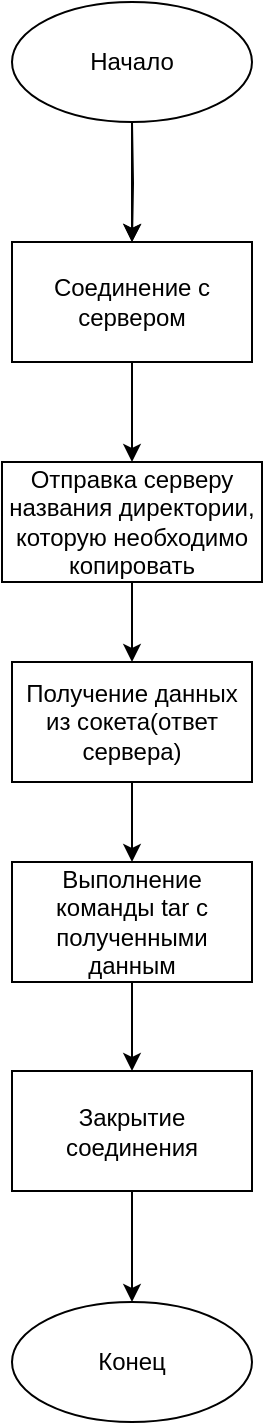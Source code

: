 <mxfile version="18.0.6" type="device"><diagram id="C5RBs43oDa-KdzZeNtuy" name="Page-1"><mxGraphModel dx="1102" dy="865" grid="1" gridSize="10" guides="1" tooltips="1" connect="1" arrows="1" fold="1" page="1" pageScale="1" pageWidth="827" pageHeight="1169" math="0" shadow="0"><root><mxCell id="WIyWlLk6GJQsqaUBKTNV-0"/><mxCell id="WIyWlLk6GJQsqaUBKTNV-1" parent="WIyWlLk6GJQsqaUBKTNV-0"/><mxCell id="C7HgfU8dM7N4PSfQ44Og-2" style="edgeStyle=orthogonalEdgeStyle;rounded=0;orthogonalLoop=1;jettySize=auto;html=1;entryX=0.5;entryY=0;entryDx=0;entryDy=0;" parent="WIyWlLk6GJQsqaUBKTNV-1" target="C7HgfU8dM7N4PSfQ44Og-1" edge="1"><mxGeometry relative="1" as="geometry"><mxPoint x="160" y="110" as="sourcePoint"/></mxGeometry></mxCell><mxCell id="C7HgfU8dM7N4PSfQ44Og-4" value="" style="edgeStyle=orthogonalEdgeStyle;rounded=0;orthogonalLoop=1;jettySize=auto;html=1;" parent="WIyWlLk6GJQsqaUBKTNV-1" source="C7HgfU8dM7N4PSfQ44Og-1" target="C7HgfU8dM7N4PSfQ44Og-3" edge="1"><mxGeometry relative="1" as="geometry"/></mxCell><mxCell id="C7HgfU8dM7N4PSfQ44Og-1" value="Соединение с сервером" style="rounded=0;whiteSpace=wrap;html=1;" parent="WIyWlLk6GJQsqaUBKTNV-1" vertex="1"><mxGeometry x="100" y="170" width="120" height="60" as="geometry"/></mxCell><mxCell id="8Hz9oj_5L48xQAJWkoSH-2" style="edgeStyle=orthogonalEdgeStyle;rounded=0;orthogonalLoop=1;jettySize=auto;html=1;" edge="1" parent="WIyWlLk6GJQsqaUBKTNV-1" source="C7HgfU8dM7N4PSfQ44Og-3" target="8Hz9oj_5L48xQAJWkoSH-0"><mxGeometry relative="1" as="geometry"/></mxCell><mxCell id="C7HgfU8dM7N4PSfQ44Og-3" value="Отправка серверу названия директории, которую необходимо копировать" style="rounded=0;whiteSpace=wrap;html=1;" parent="WIyWlLk6GJQsqaUBKTNV-1" vertex="1"><mxGeometry x="95" y="280" width="130" height="60" as="geometry"/></mxCell><mxCell id="C7HgfU8dM7N4PSfQ44Og-8" value="" style="edgeStyle=orthogonalEdgeStyle;rounded=0;orthogonalLoop=1;jettySize=auto;html=1;" parent="WIyWlLk6GJQsqaUBKTNV-1" source="C7HgfU8dM7N4PSfQ44Og-5" target="C7HgfU8dM7N4PSfQ44Og-7" edge="1"><mxGeometry relative="1" as="geometry"/></mxCell><mxCell id="C7HgfU8dM7N4PSfQ44Og-5" value="Выполнение команды tar с полученными данным" style="rounded=0;whiteSpace=wrap;html=1;" parent="WIyWlLk6GJQsqaUBKTNV-1" vertex="1"><mxGeometry x="100" y="480" width="120" height="60" as="geometry"/></mxCell><mxCell id="C7HgfU8dM7N4PSfQ44Og-10" value="" style="edgeStyle=orthogonalEdgeStyle;rounded=0;orthogonalLoop=1;jettySize=auto;html=1;" parent="WIyWlLk6GJQsqaUBKTNV-1" source="C7HgfU8dM7N4PSfQ44Og-7" edge="1"><mxGeometry relative="1" as="geometry"><mxPoint x="160" y="700" as="targetPoint"/></mxGeometry></mxCell><mxCell id="C7HgfU8dM7N4PSfQ44Og-7" value="Закрытие соединения" style="rounded=0;whiteSpace=wrap;html=1;" parent="WIyWlLk6GJQsqaUBKTNV-1" vertex="1"><mxGeometry x="100" y="584.5" width="120" height="60" as="geometry"/></mxCell><mxCell id="C7HgfU8dM7N4PSfQ44Og-11" value="Конец" style="ellipse;whiteSpace=wrap;html=1;rounded=0;" parent="WIyWlLk6GJQsqaUBKTNV-1" vertex="1"><mxGeometry x="100" y="700" width="120" height="60" as="geometry"/></mxCell><mxCell id="C7HgfU8dM7N4PSfQ44Og-14" value="" style="edgeStyle=orthogonalEdgeStyle;rounded=0;orthogonalLoop=1;jettySize=auto;html=1;" parent="WIyWlLk6GJQsqaUBKTNV-1" source="C7HgfU8dM7N4PSfQ44Og-13" target="C7HgfU8dM7N4PSfQ44Og-1" edge="1"><mxGeometry relative="1" as="geometry"/></mxCell><mxCell id="C7HgfU8dM7N4PSfQ44Og-13" value="Начало" style="ellipse;whiteSpace=wrap;html=1;rounded=0;" parent="WIyWlLk6GJQsqaUBKTNV-1" vertex="1"><mxGeometry x="100" y="50" width="120" height="60" as="geometry"/></mxCell><mxCell id="8Hz9oj_5L48xQAJWkoSH-3" value="" style="edgeStyle=orthogonalEdgeStyle;rounded=0;orthogonalLoop=1;jettySize=auto;html=1;" edge="1" parent="WIyWlLk6GJQsqaUBKTNV-1" source="8Hz9oj_5L48xQAJWkoSH-0" target="C7HgfU8dM7N4PSfQ44Og-5"><mxGeometry relative="1" as="geometry"/></mxCell><mxCell id="8Hz9oj_5L48xQAJWkoSH-0" value="Получение данных из сокета(ответ сервера)" style="rounded=0;whiteSpace=wrap;html=1;" vertex="1" parent="WIyWlLk6GJQsqaUBKTNV-1"><mxGeometry x="100" y="380" width="120" height="60" as="geometry"/></mxCell></root></mxGraphModel></diagram></mxfile>